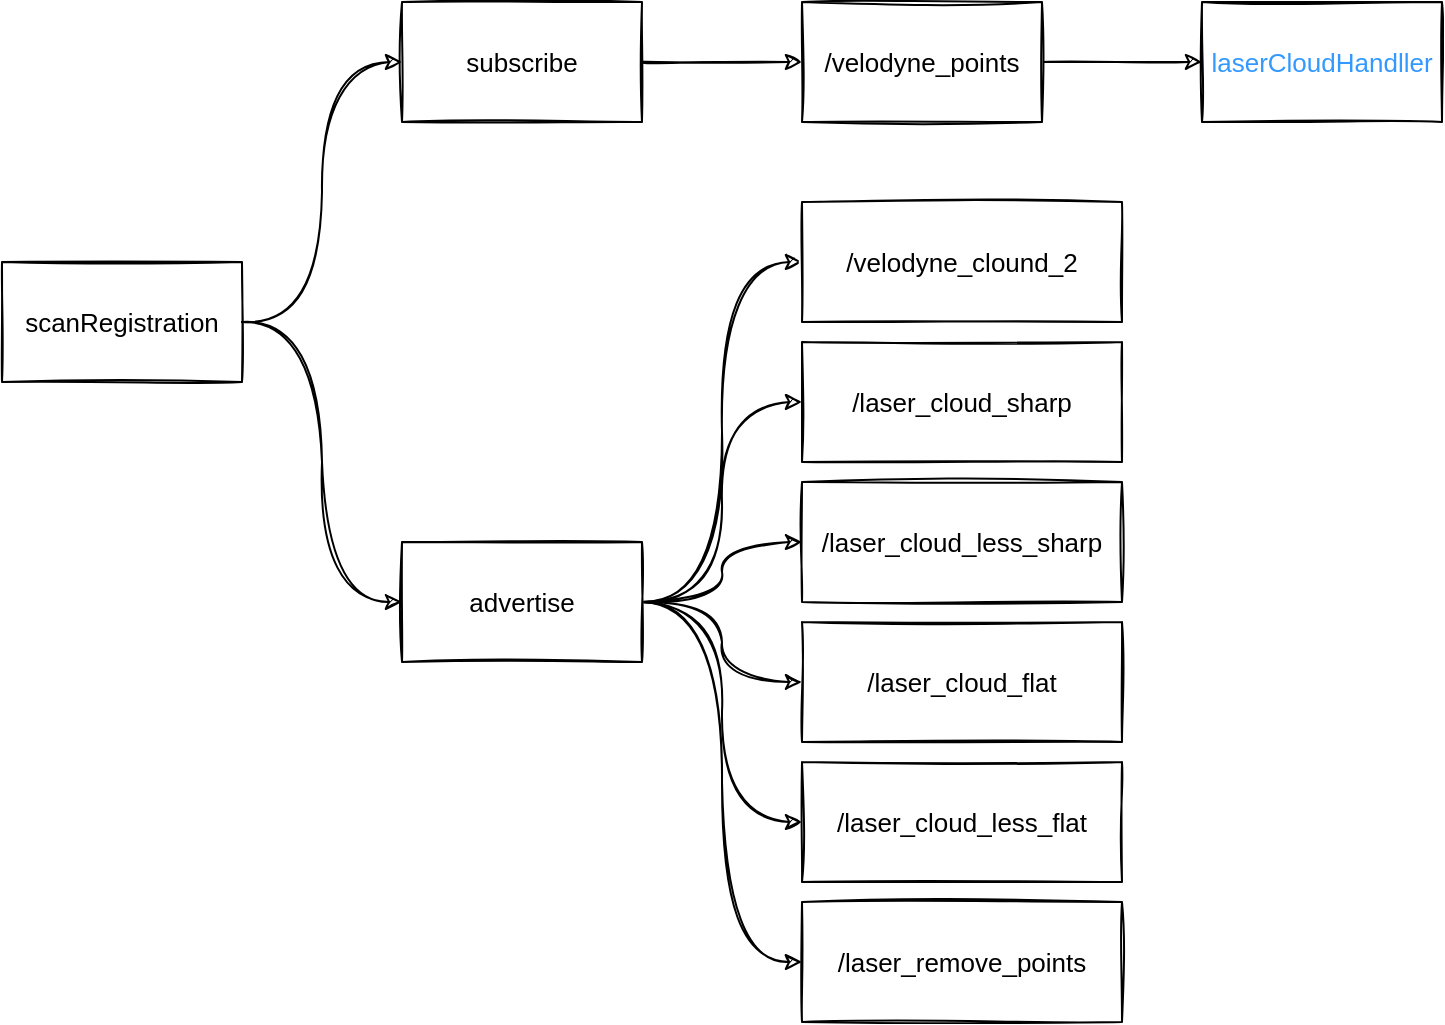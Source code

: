 <mxfile version="17.4.0"><diagram id="PKeqfnqakoSn-dvSIa7h" name="Page-1"><mxGraphModel dx="855" dy="1322" grid="1" gridSize="10" guides="1" tooltips="1" connect="1" arrows="1" fold="1" page="1" pageScale="1" pageWidth="827" pageHeight="1169" math="0" shadow="0"><root><mxCell id="0"/><mxCell id="1" parent="0"/><mxCell id="Jbxziv27JbcRm0JtDk8l-17" style="edgeStyle=orthogonalEdgeStyle;curved=1;sketch=1;orthogonalLoop=1;jettySize=auto;html=1;entryX=0;entryY=0.5;entryDx=0;entryDy=0;fontSize=13;fontColor=#3399FF;" edge="1" parent="1" source="Jbxziv27JbcRm0JtDk8l-1" target="Jbxziv27JbcRm0JtDk8l-2"><mxGeometry relative="1" as="geometry"/></mxCell><mxCell id="Jbxziv27JbcRm0JtDk8l-21" style="edgeStyle=orthogonalEdgeStyle;curved=1;sketch=1;orthogonalLoop=1;jettySize=auto;html=1;entryX=0;entryY=0.5;entryDx=0;entryDy=0;fontSize=13;fontColor=#3399FF;" edge="1" parent="1" source="Jbxziv27JbcRm0JtDk8l-1" target="Jbxziv27JbcRm0JtDk8l-5"><mxGeometry relative="1" as="geometry"/></mxCell><mxCell id="Jbxziv27JbcRm0JtDk8l-1" value="&lt;div style=&quot;font-size: 13px;&quot;&gt;scanRegistration&lt;/div&gt;" style="rounded=0;whiteSpace=wrap;html=1;sketch=1;fontSize=13;" vertex="1" parent="1"><mxGeometry x="40" y="300" width="120" height="60" as="geometry"/></mxCell><mxCell id="Jbxziv27JbcRm0JtDk8l-10" style="edgeStyle=orthogonalEdgeStyle;curved=1;sketch=1;orthogonalLoop=1;jettySize=auto;html=1;entryX=0;entryY=0.5;entryDx=0;entryDy=0;fontSize=13;" edge="1" parent="1" source="Jbxziv27JbcRm0JtDk8l-2" target="Jbxziv27JbcRm0JtDk8l-9"><mxGeometry relative="1" as="geometry"/></mxCell><mxCell id="Jbxziv27JbcRm0JtDk8l-2" value="subscribe" style="rounded=0;whiteSpace=wrap;html=1;sketch=1;fontSize=13;" vertex="1" parent="1"><mxGeometry x="240" y="170" width="120" height="60" as="geometry"/></mxCell><mxCell id="Jbxziv27JbcRm0JtDk8l-14" style="edgeStyle=orthogonalEdgeStyle;curved=1;sketch=1;orthogonalLoop=1;jettySize=auto;html=1;entryX=0;entryY=0.5;entryDx=0;entryDy=0;fontSize=13;fontColor=#3399FF;" edge="1" parent="1" source="Jbxziv27JbcRm0JtDk8l-5" target="Jbxziv27JbcRm0JtDk8l-13"><mxGeometry relative="1" as="geometry"/></mxCell><mxCell id="Jbxziv27JbcRm0JtDk8l-16" style="edgeStyle=orthogonalEdgeStyle;curved=1;sketch=1;orthogonalLoop=1;jettySize=auto;html=1;entryX=0;entryY=0.5;entryDx=0;entryDy=0;fontSize=13;fontColor=#3399FF;" edge="1" parent="1" source="Jbxziv27JbcRm0JtDk8l-5" target="Jbxziv27JbcRm0JtDk8l-15"><mxGeometry relative="1" as="geometry"/></mxCell><mxCell id="Jbxziv27JbcRm0JtDk8l-22" style="edgeStyle=orthogonalEdgeStyle;curved=1;sketch=1;orthogonalLoop=1;jettySize=auto;html=1;entryX=0;entryY=0.5;entryDx=0;entryDy=0;fontSize=13;fontColor=#3399FF;" edge="1" parent="1" source="Jbxziv27JbcRm0JtDk8l-5" target="Jbxziv27JbcRm0JtDk8l-18"><mxGeometry relative="1" as="geometry"/></mxCell><mxCell id="Jbxziv27JbcRm0JtDk8l-26" style="edgeStyle=orthogonalEdgeStyle;curved=1;sketch=1;orthogonalLoop=1;jettySize=auto;html=1;entryX=0;entryY=0.5;entryDx=0;entryDy=0;fontSize=13;fontColor=#3399FF;" edge="1" parent="1" source="Jbxziv27JbcRm0JtDk8l-5" target="Jbxziv27JbcRm0JtDk8l-23"><mxGeometry relative="1" as="geometry"/></mxCell><mxCell id="Jbxziv27JbcRm0JtDk8l-27" style="edgeStyle=orthogonalEdgeStyle;curved=1;sketch=1;orthogonalLoop=1;jettySize=auto;html=1;entryX=0;entryY=0.5;entryDx=0;entryDy=0;fontSize=13;fontColor=#3399FF;" edge="1" parent="1" source="Jbxziv27JbcRm0JtDk8l-5" target="Jbxziv27JbcRm0JtDk8l-24"><mxGeometry relative="1" as="geometry"/></mxCell><mxCell id="Jbxziv27JbcRm0JtDk8l-28" style="edgeStyle=orthogonalEdgeStyle;curved=1;sketch=1;orthogonalLoop=1;jettySize=auto;html=1;entryX=0;entryY=0.5;entryDx=0;entryDy=0;fontSize=13;fontColor=#3399FF;" edge="1" parent="1" source="Jbxziv27JbcRm0JtDk8l-5" target="Jbxziv27JbcRm0JtDk8l-25"><mxGeometry relative="1" as="geometry"/></mxCell><mxCell id="Jbxziv27JbcRm0JtDk8l-5" value="advertise" style="rounded=0;whiteSpace=wrap;html=1;sketch=1;fontSize=13;" vertex="1" parent="1"><mxGeometry x="240" y="440" width="120" height="60" as="geometry"/></mxCell><mxCell id="Jbxziv27JbcRm0JtDk8l-11" style="edgeStyle=orthogonalEdgeStyle;curved=1;sketch=1;orthogonalLoop=1;jettySize=auto;html=1;fontSize=13;" edge="1" parent="1" source="Jbxziv27JbcRm0JtDk8l-9"><mxGeometry relative="1" as="geometry"><mxPoint x="640" y="200" as="targetPoint"/></mxGeometry></mxCell><mxCell id="Jbxziv27JbcRm0JtDk8l-9" value="/velodyne_points" style="rounded=0;whiteSpace=wrap;html=1;sketch=1;fontSize=13;" vertex="1" parent="1"><mxGeometry x="440" y="170" width="120" height="60" as="geometry"/></mxCell><mxCell id="Jbxziv27JbcRm0JtDk8l-12" value="laserCloudHandller" style="rounded=0;whiteSpace=wrap;html=1;sketch=1;fontSize=13;fontColor=#3399FF;" vertex="1" parent="1"><mxGeometry x="640" y="170" width="120" height="60" as="geometry"/></mxCell><mxCell id="Jbxziv27JbcRm0JtDk8l-13" value="/velodyne_clound_2" style="rounded=0;whiteSpace=wrap;html=1;sketch=1;fontSize=13;" vertex="1" parent="1"><mxGeometry x="440" y="270" width="160" height="60" as="geometry"/></mxCell><mxCell id="Jbxziv27JbcRm0JtDk8l-15" value="/laser_cloud_sharp" style="rounded=0;whiteSpace=wrap;html=1;sketch=1;fontSize=13;" vertex="1" parent="1"><mxGeometry x="440" y="340" width="160" height="60" as="geometry"/></mxCell><mxCell id="Jbxziv27JbcRm0JtDk8l-18" value="/laser_cloud_less_sharp" style="rounded=0;whiteSpace=wrap;html=1;sketch=1;fontSize=13;" vertex="1" parent="1"><mxGeometry x="440" y="410" width="160" height="60" as="geometry"/></mxCell><mxCell id="Jbxziv27JbcRm0JtDk8l-23" value="/laser_cloud_flat" style="rounded=0;whiteSpace=wrap;html=1;sketch=1;fontSize=13;" vertex="1" parent="1"><mxGeometry x="440" y="480" width="160" height="60" as="geometry"/></mxCell><mxCell id="Jbxziv27JbcRm0JtDk8l-24" value="/laser_cloud_less_flat" style="rounded=0;whiteSpace=wrap;html=1;sketch=1;fontSize=13;" vertex="1" parent="1"><mxGeometry x="440" y="550" width="160" height="60" as="geometry"/></mxCell><mxCell id="Jbxziv27JbcRm0JtDk8l-25" value="/laser_remove_points" style="rounded=0;whiteSpace=wrap;html=1;sketch=1;fontSize=13;" vertex="1" parent="1"><mxGeometry x="440" y="620" width="160" height="60" as="geometry"/></mxCell></root></mxGraphModel></diagram></mxfile>